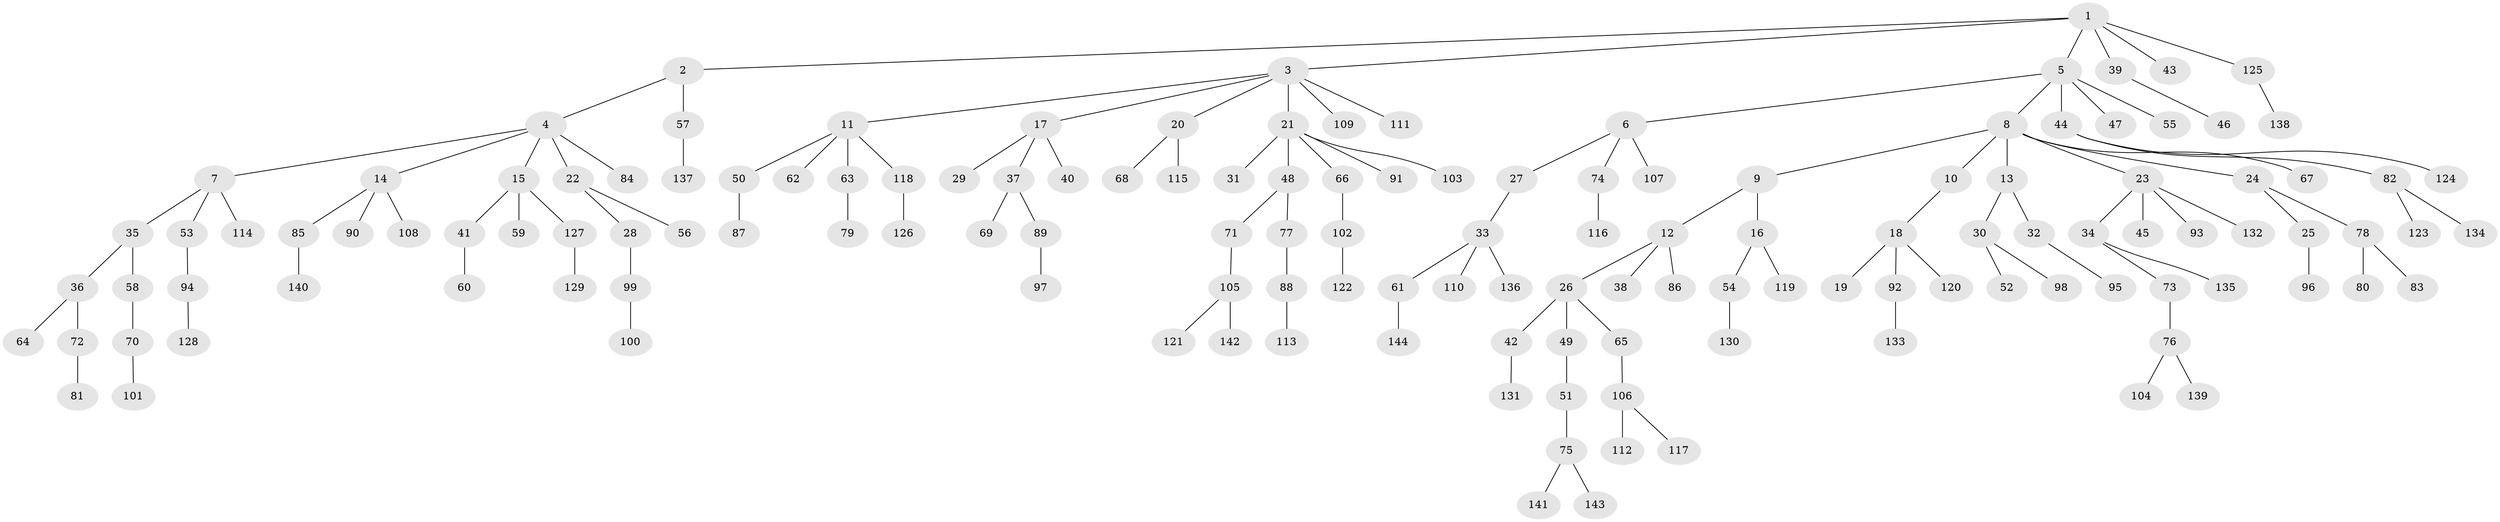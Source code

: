 // coarse degree distribution, {4: 0.01694915254237288, 3: 0.15254237288135594, 6: 0.03389830508474576, 5: 0.03389830508474576, 2: 0.3050847457627119, 1: 0.4576271186440678}
// Generated by graph-tools (version 1.1) at 2025/51/03/04/25 22:51:32]
// undirected, 144 vertices, 143 edges
graph export_dot {
  node [color=gray90,style=filled];
  1;
  2;
  3;
  4;
  5;
  6;
  7;
  8;
  9;
  10;
  11;
  12;
  13;
  14;
  15;
  16;
  17;
  18;
  19;
  20;
  21;
  22;
  23;
  24;
  25;
  26;
  27;
  28;
  29;
  30;
  31;
  32;
  33;
  34;
  35;
  36;
  37;
  38;
  39;
  40;
  41;
  42;
  43;
  44;
  45;
  46;
  47;
  48;
  49;
  50;
  51;
  52;
  53;
  54;
  55;
  56;
  57;
  58;
  59;
  60;
  61;
  62;
  63;
  64;
  65;
  66;
  67;
  68;
  69;
  70;
  71;
  72;
  73;
  74;
  75;
  76;
  77;
  78;
  79;
  80;
  81;
  82;
  83;
  84;
  85;
  86;
  87;
  88;
  89;
  90;
  91;
  92;
  93;
  94;
  95;
  96;
  97;
  98;
  99;
  100;
  101;
  102;
  103;
  104;
  105;
  106;
  107;
  108;
  109;
  110;
  111;
  112;
  113;
  114;
  115;
  116;
  117;
  118;
  119;
  120;
  121;
  122;
  123;
  124;
  125;
  126;
  127;
  128;
  129;
  130;
  131;
  132;
  133;
  134;
  135;
  136;
  137;
  138;
  139;
  140;
  141;
  142;
  143;
  144;
  1 -- 2;
  1 -- 3;
  1 -- 5;
  1 -- 39;
  1 -- 43;
  1 -- 125;
  2 -- 4;
  2 -- 57;
  3 -- 11;
  3 -- 17;
  3 -- 20;
  3 -- 21;
  3 -- 109;
  3 -- 111;
  4 -- 7;
  4 -- 14;
  4 -- 15;
  4 -- 22;
  4 -- 84;
  5 -- 6;
  5 -- 8;
  5 -- 44;
  5 -- 47;
  5 -- 55;
  6 -- 27;
  6 -- 74;
  6 -- 107;
  7 -- 35;
  7 -- 53;
  7 -- 114;
  8 -- 9;
  8 -- 10;
  8 -- 13;
  8 -- 23;
  8 -- 24;
  8 -- 67;
  9 -- 12;
  9 -- 16;
  10 -- 18;
  11 -- 50;
  11 -- 62;
  11 -- 63;
  11 -- 118;
  12 -- 26;
  12 -- 38;
  12 -- 86;
  13 -- 30;
  13 -- 32;
  14 -- 85;
  14 -- 90;
  14 -- 108;
  15 -- 41;
  15 -- 59;
  15 -- 127;
  16 -- 54;
  16 -- 119;
  17 -- 29;
  17 -- 37;
  17 -- 40;
  18 -- 19;
  18 -- 92;
  18 -- 120;
  20 -- 68;
  20 -- 115;
  21 -- 31;
  21 -- 48;
  21 -- 66;
  21 -- 91;
  21 -- 103;
  22 -- 28;
  22 -- 56;
  23 -- 34;
  23 -- 45;
  23 -- 93;
  23 -- 132;
  24 -- 25;
  24 -- 78;
  25 -- 96;
  26 -- 42;
  26 -- 49;
  26 -- 65;
  27 -- 33;
  28 -- 99;
  30 -- 52;
  30 -- 98;
  32 -- 95;
  33 -- 61;
  33 -- 110;
  33 -- 136;
  34 -- 73;
  34 -- 135;
  35 -- 36;
  35 -- 58;
  36 -- 64;
  36 -- 72;
  37 -- 69;
  37 -- 89;
  39 -- 46;
  41 -- 60;
  42 -- 131;
  44 -- 82;
  44 -- 124;
  48 -- 71;
  48 -- 77;
  49 -- 51;
  50 -- 87;
  51 -- 75;
  53 -- 94;
  54 -- 130;
  57 -- 137;
  58 -- 70;
  61 -- 144;
  63 -- 79;
  65 -- 106;
  66 -- 102;
  70 -- 101;
  71 -- 105;
  72 -- 81;
  73 -- 76;
  74 -- 116;
  75 -- 141;
  75 -- 143;
  76 -- 104;
  76 -- 139;
  77 -- 88;
  78 -- 80;
  78 -- 83;
  82 -- 123;
  82 -- 134;
  85 -- 140;
  88 -- 113;
  89 -- 97;
  92 -- 133;
  94 -- 128;
  99 -- 100;
  102 -- 122;
  105 -- 121;
  105 -- 142;
  106 -- 112;
  106 -- 117;
  118 -- 126;
  125 -- 138;
  127 -- 129;
}
